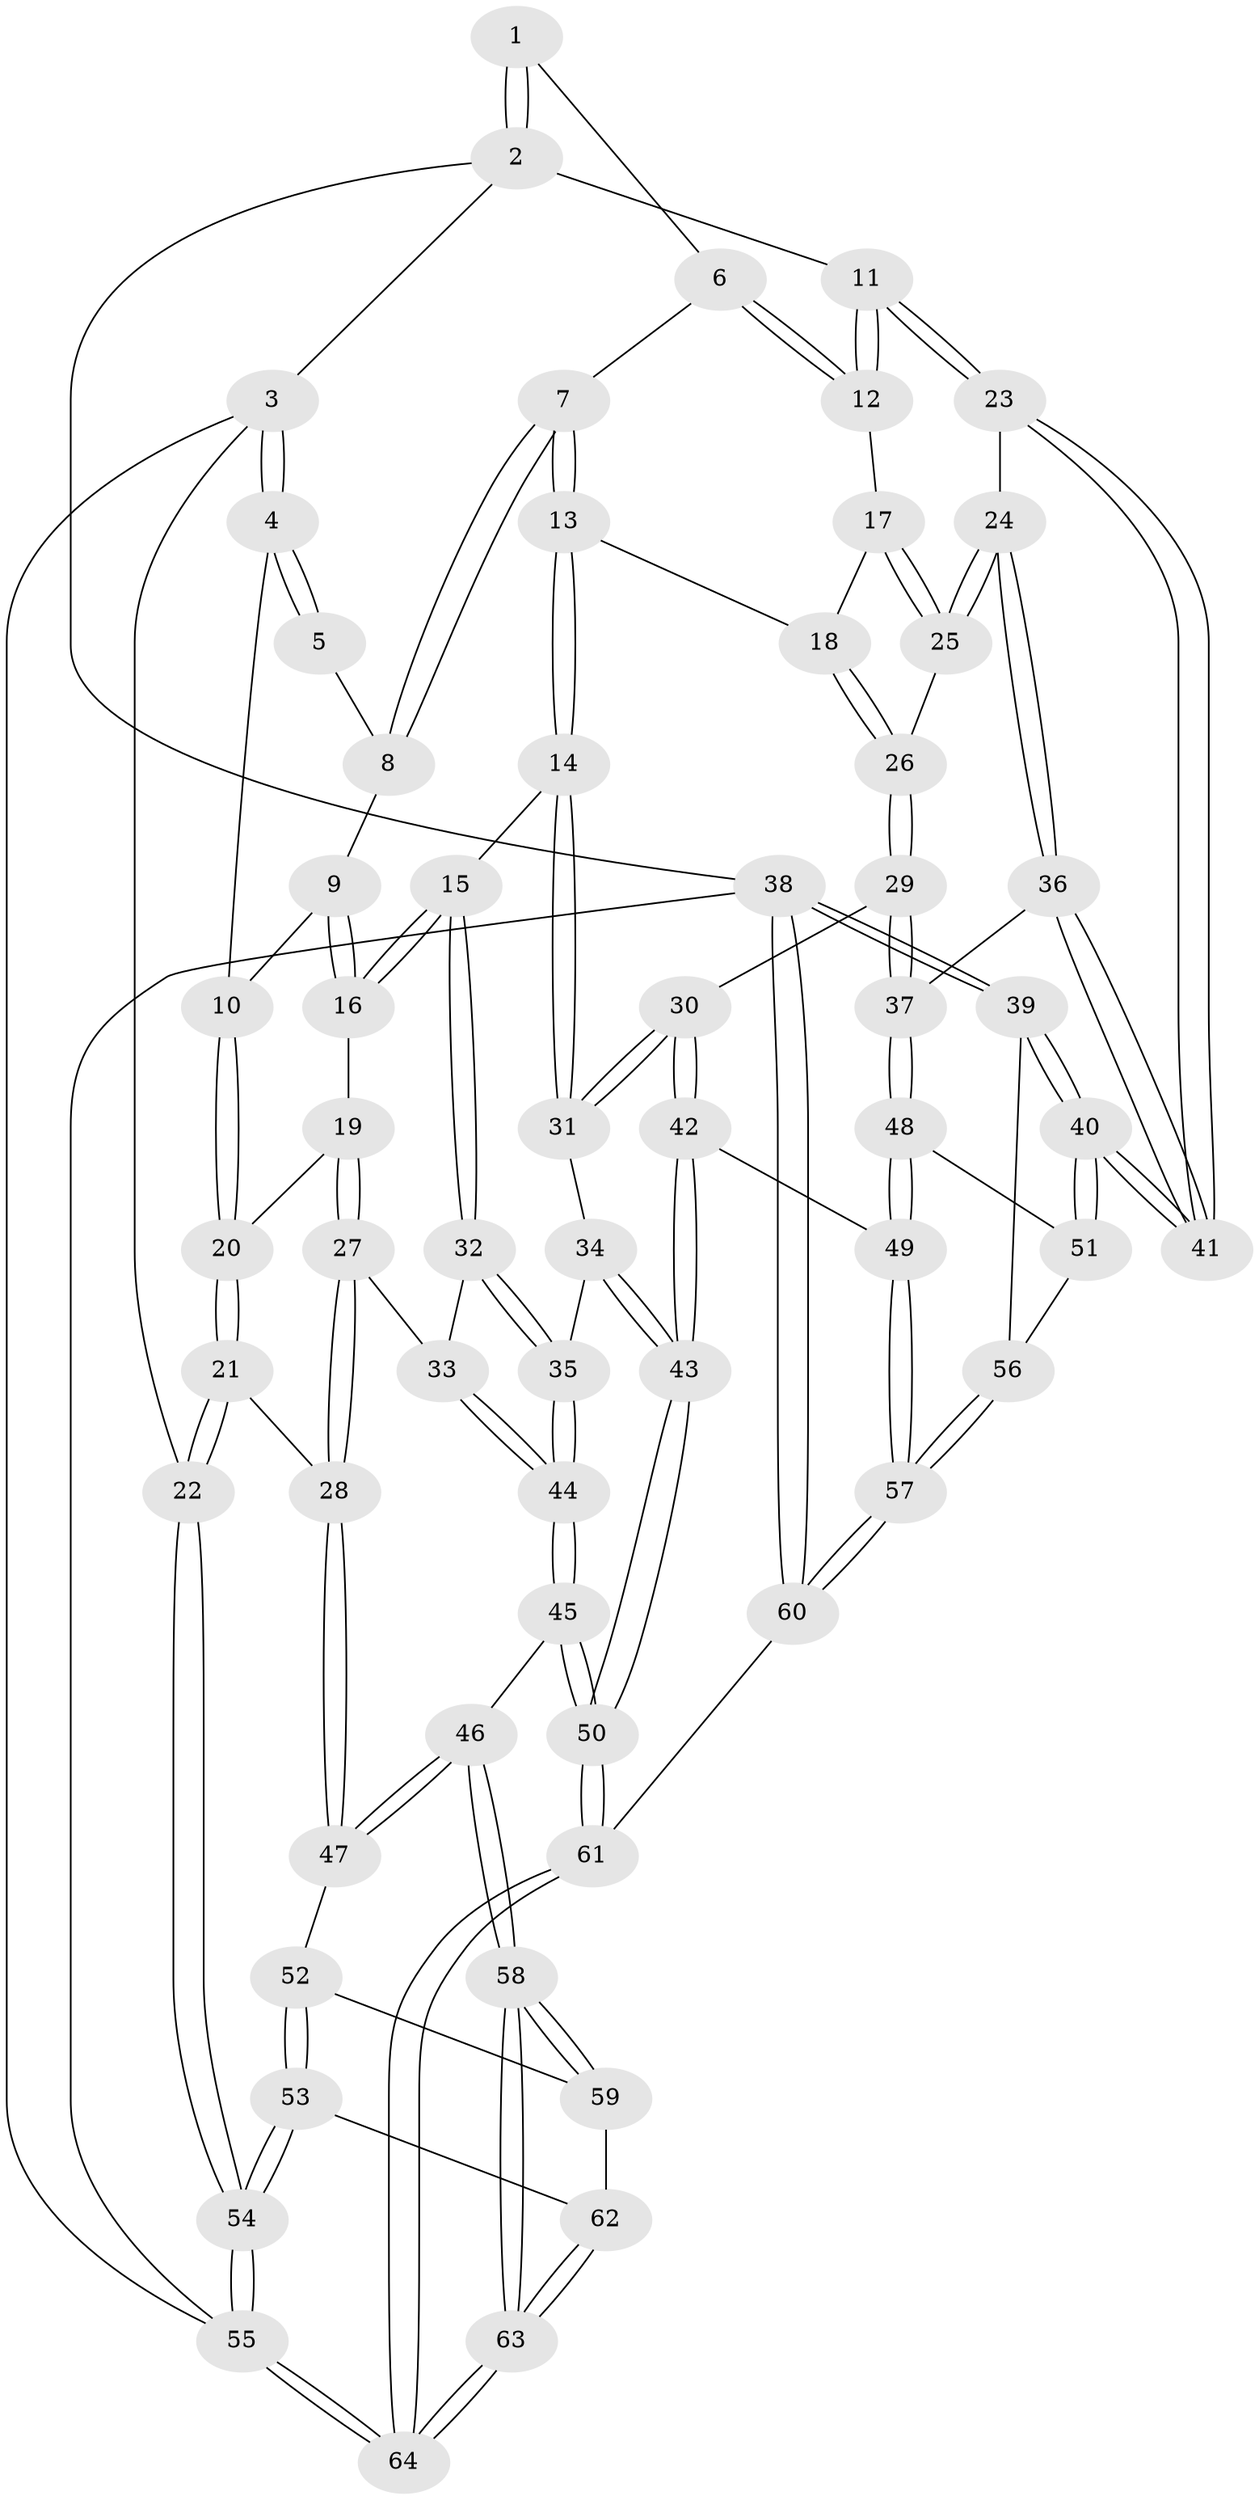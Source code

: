 // coarse degree distribution, {4: 0.42105263157894735, 5: 0.42105263157894735, 6: 0.10526315789473684, 3: 0.05263157894736842}
// Generated by graph-tools (version 1.1) at 2025/42/03/06/25 10:42:27]
// undirected, 64 vertices, 157 edges
graph export_dot {
graph [start="1"]
  node [color=gray90,style=filled];
  1 [pos="+0.6033782406798561+0"];
  2 [pos="+1+0"];
  3 [pos="+0+0"];
  4 [pos="+0+0"];
  5 [pos="+0.296615553045983+0"];
  6 [pos="+0.5549683076338888+0.05254876140018575"];
  7 [pos="+0.5226368216805705+0.11559648447046135"];
  8 [pos="+0.3209563755354427+0.11014717006540806"];
  9 [pos="+0.2901438714551409+0.15260885545979347"];
  10 [pos="+0.1611495005042512+0.1659580910842634"];
  11 [pos="+1+0"];
  12 [pos="+0.7388213536015211+0.20981164799128066"];
  13 [pos="+0.5212840604974225+0.2762011185635642"];
  14 [pos="+0.46659499833863577+0.3343597648196941"];
  15 [pos="+0.4168878411666614+0.33643513898588656"];
  16 [pos="+0.38274355999376525+0.32010546757862773"];
  17 [pos="+0.6733297807027194+0.28896749756122403"];
  18 [pos="+0.6652854926934165+0.2907413402333903"];
  19 [pos="+0.2519522213667456+0.337397951008706"];
  20 [pos="+0.13558946856002738+0.29814991216619824"];
  21 [pos="+0+0.46178459995128046"];
  22 [pos="+0+0.4586353479926317"];
  23 [pos="+1+0.3575548232191165"];
  24 [pos="+0.9024617992294504+0.40782894980150464"];
  25 [pos="+0.7724947396761135+0.3680493263181857"];
  26 [pos="+0.6634876604601417+0.4743916841215017"];
  27 [pos="+0.22252897384578763+0.5277041044372771"];
  28 [pos="+0.08231083228147454+0.5466767621013265"];
  29 [pos="+0.646185198028787+0.51993700708649"];
  30 [pos="+0.5688959034924873+0.5188473021545206"];
  31 [pos="+0.5432828230107497+0.5046471039950471"];
  32 [pos="+0.3609894970354416+0.4273500849934995"];
  33 [pos="+0.24143022582582482+0.5310924559441276"];
  34 [pos="+0.5149896763946041+0.5237082142979322"];
  35 [pos="+0.4050073132897146+0.5872411291322086"];
  36 [pos="+0.7394495521576392+0.5636747969683978"];
  37 [pos="+0.7308372096602571+0.568183525118925"];
  38 [pos="+1+1"];
  39 [pos="+1+0.7117260874707073"];
  40 [pos="+1+0.6991860792484694"];
  41 [pos="+1+0.6865935799300875"];
  42 [pos="+0.5556734740504999+0.7394316808847009"];
  43 [pos="+0.4560964480920254+0.7855903196234588"];
  44 [pos="+0.35922818664708017+0.6353886171250007"];
  45 [pos="+0.36869279374574027+0.7603809304706265"];
  46 [pos="+0.3076224059400456+0.7848313528366756"];
  47 [pos="+0.13282916727909774+0.6999519244643093"];
  48 [pos="+0.7343796814081177+0.6642696769490755"];
  49 [pos="+0.6213858767621561+0.7476727333493758"];
  50 [pos="+0.4421590750257033+0.7928968047905128"];
  51 [pos="+0.7726925933347449+0.6959794224043727"];
  52 [pos="+0.10099857697671549+0.7473531522910118"];
  53 [pos="+0+0.7982906140888067"];
  54 [pos="+0+0.7957645209724369"];
  55 [pos="+0+1"];
  56 [pos="+0.7940435495837355+0.8576677853584697"];
  57 [pos="+0.7397648037684089+0.9410542280930042"];
  58 [pos="+0.19815554073957364+0.9606531113587379"];
  59 [pos="+0.09414245873167225+0.8107327053184722"];
  60 [pos="+0.7103064335029822+1"];
  61 [pos="+0.5549974272592614+1"];
  62 [pos="+0.0312559444597546+0.8472733931143547"];
  63 [pos="+0.1504208089367303+1"];
  64 [pos="+0.14346478832815004+1"];
  1 -- 2;
  1 -- 2;
  1 -- 6;
  2 -- 3;
  2 -- 11;
  2 -- 38;
  3 -- 4;
  3 -- 4;
  3 -- 22;
  3 -- 55;
  4 -- 5;
  4 -- 5;
  4 -- 10;
  5 -- 8;
  6 -- 7;
  6 -- 12;
  6 -- 12;
  7 -- 8;
  7 -- 8;
  7 -- 13;
  7 -- 13;
  8 -- 9;
  9 -- 10;
  9 -- 16;
  9 -- 16;
  10 -- 20;
  10 -- 20;
  11 -- 12;
  11 -- 12;
  11 -- 23;
  11 -- 23;
  12 -- 17;
  13 -- 14;
  13 -- 14;
  13 -- 18;
  14 -- 15;
  14 -- 31;
  14 -- 31;
  15 -- 16;
  15 -- 16;
  15 -- 32;
  15 -- 32;
  16 -- 19;
  17 -- 18;
  17 -- 25;
  17 -- 25;
  18 -- 26;
  18 -- 26;
  19 -- 20;
  19 -- 27;
  19 -- 27;
  20 -- 21;
  20 -- 21;
  21 -- 22;
  21 -- 22;
  21 -- 28;
  22 -- 54;
  22 -- 54;
  23 -- 24;
  23 -- 41;
  23 -- 41;
  24 -- 25;
  24 -- 25;
  24 -- 36;
  24 -- 36;
  25 -- 26;
  26 -- 29;
  26 -- 29;
  27 -- 28;
  27 -- 28;
  27 -- 33;
  28 -- 47;
  28 -- 47;
  29 -- 30;
  29 -- 37;
  29 -- 37;
  30 -- 31;
  30 -- 31;
  30 -- 42;
  30 -- 42;
  31 -- 34;
  32 -- 33;
  32 -- 35;
  32 -- 35;
  33 -- 44;
  33 -- 44;
  34 -- 35;
  34 -- 43;
  34 -- 43;
  35 -- 44;
  35 -- 44;
  36 -- 37;
  36 -- 41;
  36 -- 41;
  37 -- 48;
  37 -- 48;
  38 -- 39;
  38 -- 39;
  38 -- 60;
  38 -- 60;
  38 -- 55;
  39 -- 40;
  39 -- 40;
  39 -- 56;
  40 -- 41;
  40 -- 41;
  40 -- 51;
  40 -- 51;
  42 -- 43;
  42 -- 43;
  42 -- 49;
  43 -- 50;
  43 -- 50;
  44 -- 45;
  44 -- 45;
  45 -- 46;
  45 -- 50;
  45 -- 50;
  46 -- 47;
  46 -- 47;
  46 -- 58;
  46 -- 58;
  47 -- 52;
  48 -- 49;
  48 -- 49;
  48 -- 51;
  49 -- 57;
  49 -- 57;
  50 -- 61;
  50 -- 61;
  51 -- 56;
  52 -- 53;
  52 -- 53;
  52 -- 59;
  53 -- 54;
  53 -- 54;
  53 -- 62;
  54 -- 55;
  54 -- 55;
  55 -- 64;
  55 -- 64;
  56 -- 57;
  56 -- 57;
  57 -- 60;
  57 -- 60;
  58 -- 59;
  58 -- 59;
  58 -- 63;
  58 -- 63;
  59 -- 62;
  60 -- 61;
  61 -- 64;
  61 -- 64;
  62 -- 63;
  62 -- 63;
  63 -- 64;
  63 -- 64;
}
